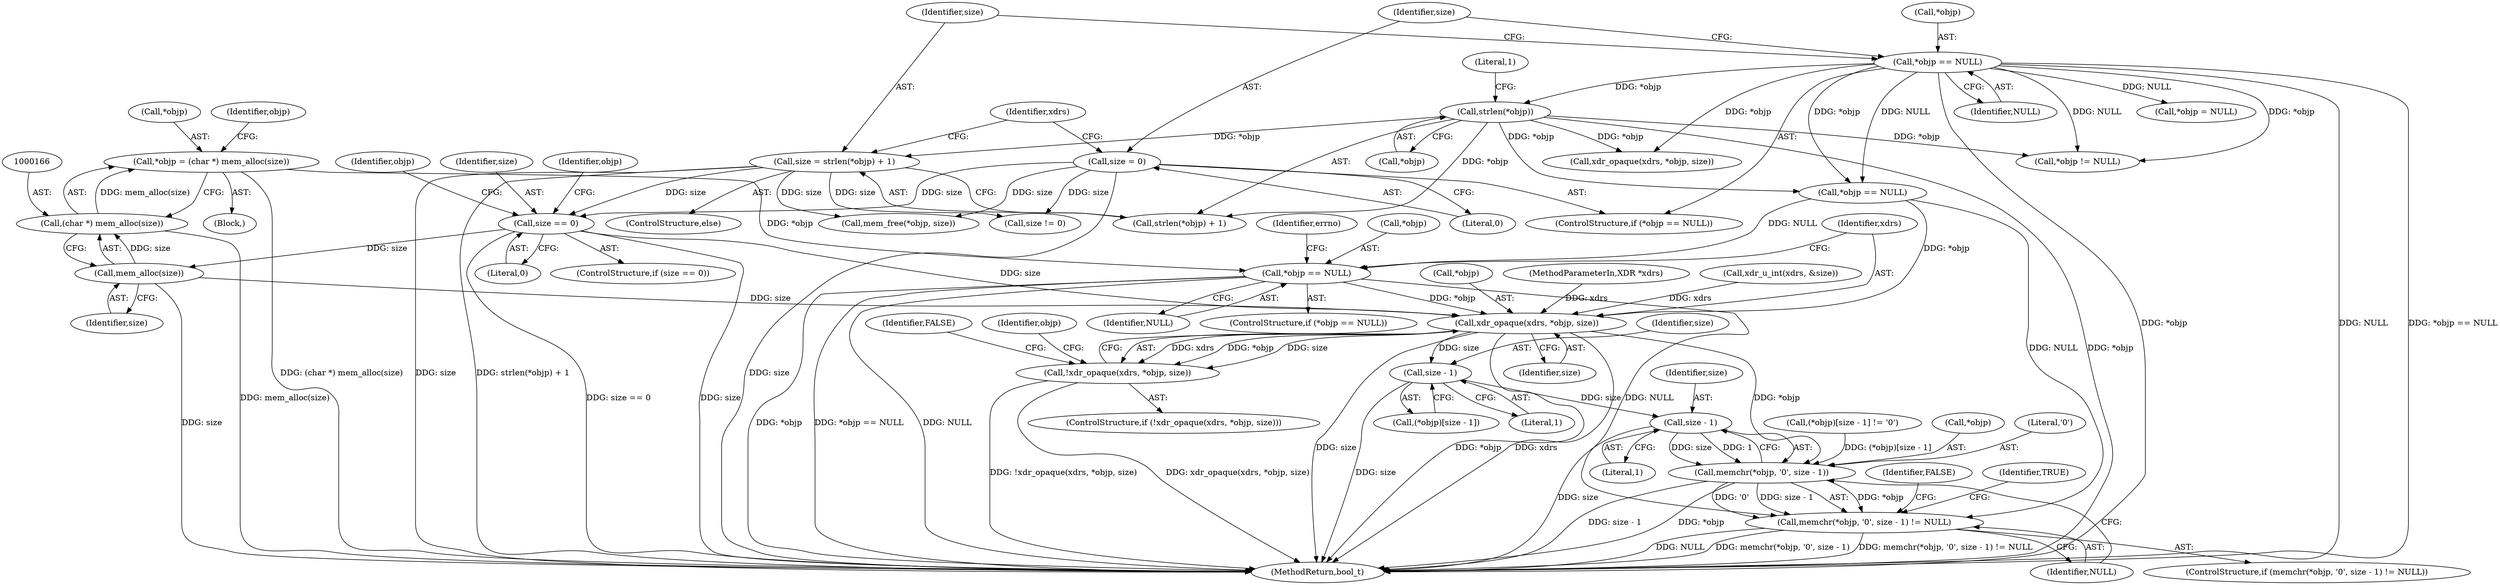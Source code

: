 digraph "0_krb5_df17a1224a3406f57477bcd372c61e04c0e5a5bb@pointer" {
"1000162" [label="(Call,*objp = (char *) mem_alloc(size))"];
"1000165" [label="(Call,(char *) mem_alloc(size))"];
"1000167" [label="(Call,mem_alloc(size))"];
"1000145" [label="(Call,size == 0)"];
"1000122" [label="(Call,size = strlen(*objp) + 1)"];
"1000125" [label="(Call,strlen(*objp))"];
"1000114" [label="(Call,*objp == NULL)"];
"1000118" [label="(Call,size = 0)"];
"1000170" [label="(Call,*objp == NULL)"];
"1000182" [label="(Call,xdr_opaque(xdrs, *objp, size))"];
"1000181" [label="(Call,!xdr_opaque(xdrs, *objp, size))"];
"1000194" [label="(Call,size - 1)"];
"1000206" [label="(Call,size - 1)"];
"1000202" [label="(Call,memchr(*objp, '\0', size - 1))"];
"1000201" [label="(Call,memchr(*objp, '\0', size - 1) != NULL)"];
"1000209" [label="(Identifier,NULL)"];
"1000173" [label="(Identifier,NULL)"];
"1000190" [label="(Call,(*objp)[size - 1] != '\0')"];
"1000161" [label="(Block,)"];
"1000124" [label="(Call,strlen(*objp) + 1)"];
"1000194" [label="(Call,size - 1)"];
"1000114" [label="(Call,*objp == NULL)"];
"1000128" [label="(Literal,1)"];
"1000220" [label="(Call,xdr_opaque(xdrs, *objp, size))"];
"1000168" [label="(Identifier,size)"];
"1000200" [label="(ControlStructure,if (memchr(*objp, '\0', size - 1) != NULL))"];
"1000186" [label="(Identifier,size)"];
"1000118" [label="(Call,size = 0)"];
"1000123" [label="(Identifier,size)"];
"1000184" [label="(Call,*objp)"];
"1000195" [label="(Identifier,size)"];
"1000203" [label="(Call,*objp)"];
"1000125" [label="(Call,strlen(*objp))"];
"1000115" [label="(Call,*objp)"];
"1000182" [label="(Call,xdr_opaque(xdrs, *objp, size))"];
"1000119" [label="(Identifier,size)"];
"1000159" [label="(Identifier,objp)"];
"1000191" [label="(Call,(*objp)[size - 1])"];
"1000120" [label="(Literal,0)"];
"1000162" [label="(Call,*objp = (char *) mem_alloc(size))"];
"1000145" [label="(Call,size == 0)"];
"1000171" [label="(Call,*objp)"];
"1000211" [label="(Identifier,FALSE)"];
"1000157" [label="(Call,*objp == NULL)"];
"1000183" [label="(Identifier,xdrs)"];
"1000126" [label="(Call,*objp)"];
"1000144" [label="(ControlStructure,if (size == 0))"];
"1000229" [label="(Call,*objp != NULL)"];
"1000205" [label="(Literal,'\0')"];
"1000207" [label="(Identifier,size)"];
"1000201" [label="(Call,memchr(*objp, '\0', size - 1) != NULL)"];
"1000117" [label="(Identifier,NULL)"];
"1000176" [label="(Identifier,errno)"];
"1000213" [label="(Identifier,TRUE)"];
"1000233" [label="(Call,mem_free(*objp, size))"];
"1000170" [label="(Call,*objp == NULL)"];
"1000146" [label="(Identifier,size)"];
"1000121" [label="(ControlStructure,else)"];
"1000245" [label="(MethodReturn,bool_t)"];
"1000206" [label="(Call,size - 1)"];
"1000196" [label="(Literal,1)"];
"1000180" [label="(ControlStructure,if (!xdr_opaque(xdrs, *objp, size)))"];
"1000163" [label="(Call,*objp)"];
"1000113" [label="(ControlStructure,if (*objp == NULL))"];
"1000149" [label="(Call,*objp = NULL)"];
"1000102" [label="(MethodParameterIn,XDR *xdrs)"];
"1000132" [label="(Identifier,xdrs)"];
"1000122" [label="(Call,size = strlen(*objp) + 1)"];
"1000188" [label="(Identifier,FALSE)"];
"1000172" [label="(Identifier,objp)"];
"1000216" [label="(Call,size != 0)"];
"1000147" [label="(Literal,0)"];
"1000208" [label="(Literal,1)"];
"1000181" [label="(Call,!xdr_opaque(xdrs, *objp, size))"];
"1000131" [label="(Call,xdr_u_int(xdrs, &size))"];
"1000167" [label="(Call,mem_alloc(size))"];
"1000202" [label="(Call,memchr(*objp, '\0', size - 1))"];
"1000193" [label="(Identifier,objp)"];
"1000151" [label="(Identifier,objp)"];
"1000169" [label="(ControlStructure,if (*objp == NULL))"];
"1000165" [label="(Call,(char *) mem_alloc(size))"];
"1000162" -> "1000161"  [label="AST: "];
"1000162" -> "1000165"  [label="CFG: "];
"1000163" -> "1000162"  [label="AST: "];
"1000165" -> "1000162"  [label="AST: "];
"1000172" -> "1000162"  [label="CFG: "];
"1000162" -> "1000245"  [label="DDG: (char *) mem_alloc(size)"];
"1000165" -> "1000162"  [label="DDG: mem_alloc(size)"];
"1000162" -> "1000170"  [label="DDG: *objp"];
"1000165" -> "1000167"  [label="CFG: "];
"1000166" -> "1000165"  [label="AST: "];
"1000167" -> "1000165"  [label="AST: "];
"1000165" -> "1000245"  [label="DDG: mem_alloc(size)"];
"1000167" -> "1000165"  [label="DDG: size"];
"1000167" -> "1000168"  [label="CFG: "];
"1000168" -> "1000167"  [label="AST: "];
"1000167" -> "1000245"  [label="DDG: size"];
"1000145" -> "1000167"  [label="DDG: size"];
"1000167" -> "1000182"  [label="DDG: size"];
"1000145" -> "1000144"  [label="AST: "];
"1000145" -> "1000147"  [label="CFG: "];
"1000146" -> "1000145"  [label="AST: "];
"1000147" -> "1000145"  [label="AST: "];
"1000151" -> "1000145"  [label="CFG: "];
"1000159" -> "1000145"  [label="CFG: "];
"1000145" -> "1000245"  [label="DDG: size == 0"];
"1000145" -> "1000245"  [label="DDG: size"];
"1000122" -> "1000145"  [label="DDG: size"];
"1000118" -> "1000145"  [label="DDG: size"];
"1000145" -> "1000182"  [label="DDG: size"];
"1000122" -> "1000121"  [label="AST: "];
"1000122" -> "1000124"  [label="CFG: "];
"1000123" -> "1000122"  [label="AST: "];
"1000124" -> "1000122"  [label="AST: "];
"1000132" -> "1000122"  [label="CFG: "];
"1000122" -> "1000245"  [label="DDG: size"];
"1000122" -> "1000245"  [label="DDG: strlen(*objp) + 1"];
"1000125" -> "1000122"  [label="DDG: *objp"];
"1000122" -> "1000216"  [label="DDG: size"];
"1000122" -> "1000233"  [label="DDG: size"];
"1000125" -> "1000124"  [label="AST: "];
"1000125" -> "1000126"  [label="CFG: "];
"1000126" -> "1000125"  [label="AST: "];
"1000128" -> "1000125"  [label="CFG: "];
"1000125" -> "1000245"  [label="DDG: *objp"];
"1000125" -> "1000124"  [label="DDG: *objp"];
"1000114" -> "1000125"  [label="DDG: *objp"];
"1000125" -> "1000157"  [label="DDG: *objp"];
"1000125" -> "1000220"  [label="DDG: *objp"];
"1000125" -> "1000229"  [label="DDG: *objp"];
"1000114" -> "1000113"  [label="AST: "];
"1000114" -> "1000117"  [label="CFG: "];
"1000115" -> "1000114"  [label="AST: "];
"1000117" -> "1000114"  [label="AST: "];
"1000119" -> "1000114"  [label="CFG: "];
"1000123" -> "1000114"  [label="CFG: "];
"1000114" -> "1000245"  [label="DDG: NULL"];
"1000114" -> "1000245"  [label="DDG: *objp == NULL"];
"1000114" -> "1000245"  [label="DDG: *objp"];
"1000114" -> "1000149"  [label="DDG: NULL"];
"1000114" -> "1000157"  [label="DDG: *objp"];
"1000114" -> "1000157"  [label="DDG: NULL"];
"1000114" -> "1000220"  [label="DDG: *objp"];
"1000114" -> "1000229"  [label="DDG: *objp"];
"1000114" -> "1000229"  [label="DDG: NULL"];
"1000118" -> "1000113"  [label="AST: "];
"1000118" -> "1000120"  [label="CFG: "];
"1000119" -> "1000118"  [label="AST: "];
"1000120" -> "1000118"  [label="AST: "];
"1000132" -> "1000118"  [label="CFG: "];
"1000118" -> "1000245"  [label="DDG: size"];
"1000118" -> "1000216"  [label="DDG: size"];
"1000118" -> "1000233"  [label="DDG: size"];
"1000170" -> "1000169"  [label="AST: "];
"1000170" -> "1000173"  [label="CFG: "];
"1000171" -> "1000170"  [label="AST: "];
"1000173" -> "1000170"  [label="AST: "];
"1000176" -> "1000170"  [label="CFG: "];
"1000183" -> "1000170"  [label="CFG: "];
"1000170" -> "1000245"  [label="DDG: NULL"];
"1000170" -> "1000245"  [label="DDG: *objp"];
"1000170" -> "1000245"  [label="DDG: *objp == NULL"];
"1000157" -> "1000170"  [label="DDG: NULL"];
"1000170" -> "1000182"  [label="DDG: *objp"];
"1000170" -> "1000201"  [label="DDG: NULL"];
"1000182" -> "1000181"  [label="AST: "];
"1000182" -> "1000186"  [label="CFG: "];
"1000183" -> "1000182"  [label="AST: "];
"1000184" -> "1000182"  [label="AST: "];
"1000186" -> "1000182"  [label="AST: "];
"1000181" -> "1000182"  [label="CFG: "];
"1000182" -> "1000245"  [label="DDG: size"];
"1000182" -> "1000245"  [label="DDG: *objp"];
"1000182" -> "1000245"  [label="DDG: xdrs"];
"1000182" -> "1000181"  [label="DDG: xdrs"];
"1000182" -> "1000181"  [label="DDG: *objp"];
"1000182" -> "1000181"  [label="DDG: size"];
"1000131" -> "1000182"  [label="DDG: xdrs"];
"1000102" -> "1000182"  [label="DDG: xdrs"];
"1000157" -> "1000182"  [label="DDG: *objp"];
"1000182" -> "1000194"  [label="DDG: size"];
"1000182" -> "1000202"  [label="DDG: *objp"];
"1000181" -> "1000180"  [label="AST: "];
"1000188" -> "1000181"  [label="CFG: "];
"1000193" -> "1000181"  [label="CFG: "];
"1000181" -> "1000245"  [label="DDG: !xdr_opaque(xdrs, *objp, size)"];
"1000181" -> "1000245"  [label="DDG: xdr_opaque(xdrs, *objp, size)"];
"1000194" -> "1000191"  [label="AST: "];
"1000194" -> "1000196"  [label="CFG: "];
"1000195" -> "1000194"  [label="AST: "];
"1000196" -> "1000194"  [label="AST: "];
"1000191" -> "1000194"  [label="CFG: "];
"1000194" -> "1000245"  [label="DDG: size"];
"1000194" -> "1000206"  [label="DDG: size"];
"1000206" -> "1000202"  [label="AST: "];
"1000206" -> "1000208"  [label="CFG: "];
"1000207" -> "1000206"  [label="AST: "];
"1000208" -> "1000206"  [label="AST: "];
"1000202" -> "1000206"  [label="CFG: "];
"1000206" -> "1000245"  [label="DDG: size"];
"1000206" -> "1000202"  [label="DDG: size"];
"1000206" -> "1000202"  [label="DDG: 1"];
"1000202" -> "1000201"  [label="AST: "];
"1000203" -> "1000202"  [label="AST: "];
"1000205" -> "1000202"  [label="AST: "];
"1000209" -> "1000202"  [label="CFG: "];
"1000202" -> "1000245"  [label="DDG: size - 1"];
"1000202" -> "1000245"  [label="DDG: *objp"];
"1000202" -> "1000201"  [label="DDG: *objp"];
"1000202" -> "1000201"  [label="DDG: '\0'"];
"1000202" -> "1000201"  [label="DDG: size - 1"];
"1000190" -> "1000202"  [label="DDG: (*objp)[size - 1]"];
"1000201" -> "1000200"  [label="AST: "];
"1000201" -> "1000209"  [label="CFG: "];
"1000209" -> "1000201"  [label="AST: "];
"1000211" -> "1000201"  [label="CFG: "];
"1000213" -> "1000201"  [label="CFG: "];
"1000201" -> "1000245"  [label="DDG: memchr(*objp, '\0', size - 1) != NULL"];
"1000201" -> "1000245"  [label="DDG: NULL"];
"1000201" -> "1000245"  [label="DDG: memchr(*objp, '\0', size - 1)"];
"1000157" -> "1000201"  [label="DDG: NULL"];
}
